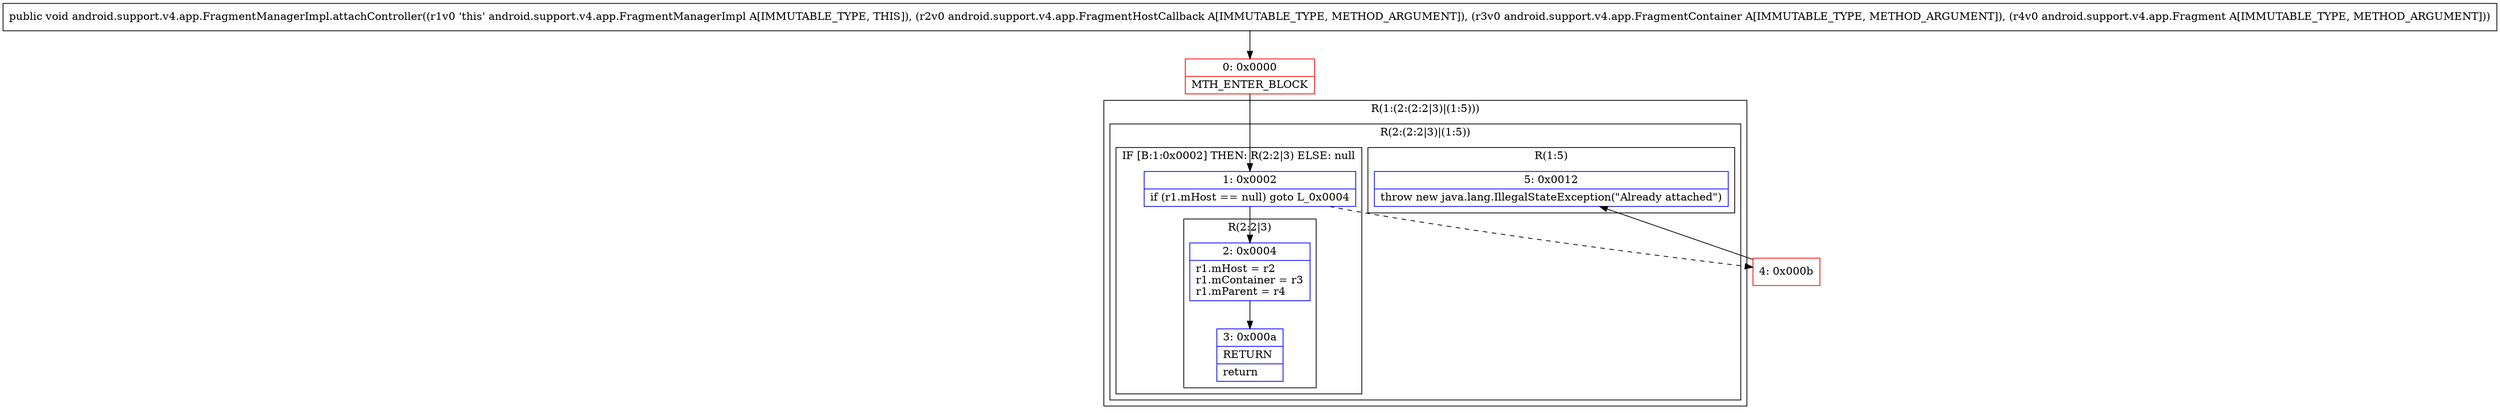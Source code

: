 digraph "CFG forandroid.support.v4.app.FragmentManagerImpl.attachController(Landroid\/support\/v4\/app\/FragmentHostCallback;Landroid\/support\/v4\/app\/FragmentContainer;Landroid\/support\/v4\/app\/Fragment;)V" {
subgraph cluster_Region_1067172984 {
label = "R(1:(2:(2:2|3)|(1:5)))";
node [shape=record,color=blue];
subgraph cluster_Region_1132632760 {
label = "R(2:(2:2|3)|(1:5))";
node [shape=record,color=blue];
subgraph cluster_IfRegion_1052856947 {
label = "IF [B:1:0x0002] THEN: R(2:2|3) ELSE: null";
node [shape=record,color=blue];
Node_1 [shape=record,label="{1\:\ 0x0002|if (r1.mHost == null) goto L_0x0004\l}"];
subgraph cluster_Region_1529919105 {
label = "R(2:2|3)";
node [shape=record,color=blue];
Node_2 [shape=record,label="{2\:\ 0x0004|r1.mHost = r2\lr1.mContainer = r3\lr1.mParent = r4\l}"];
Node_3 [shape=record,label="{3\:\ 0x000a|RETURN\l|return\l}"];
}
}
subgraph cluster_Region_979960219 {
label = "R(1:5)";
node [shape=record,color=blue];
Node_5 [shape=record,label="{5\:\ 0x0012|throw new java.lang.IllegalStateException(\"Already attached\")\l}"];
}
}
}
Node_0 [shape=record,color=red,label="{0\:\ 0x0000|MTH_ENTER_BLOCK\l}"];
Node_4 [shape=record,color=red,label="{4\:\ 0x000b}"];
MethodNode[shape=record,label="{public void android.support.v4.app.FragmentManagerImpl.attachController((r1v0 'this' android.support.v4.app.FragmentManagerImpl A[IMMUTABLE_TYPE, THIS]), (r2v0 android.support.v4.app.FragmentHostCallback A[IMMUTABLE_TYPE, METHOD_ARGUMENT]), (r3v0 android.support.v4.app.FragmentContainer A[IMMUTABLE_TYPE, METHOD_ARGUMENT]), (r4v0 android.support.v4.app.Fragment A[IMMUTABLE_TYPE, METHOD_ARGUMENT])) }"];
MethodNode -> Node_0;
Node_1 -> Node_2;
Node_1 -> Node_4[style=dashed];
Node_2 -> Node_3;
Node_0 -> Node_1;
Node_4 -> Node_5;
}

